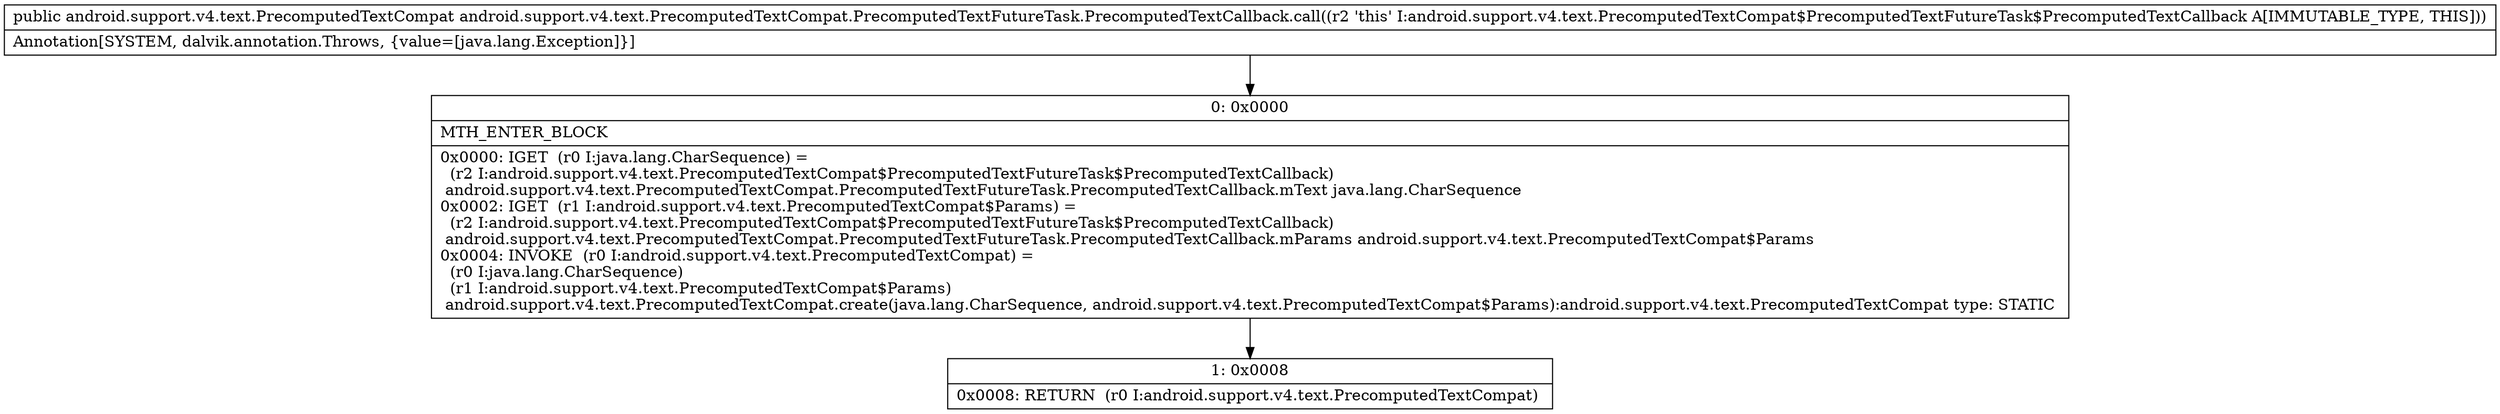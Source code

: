 digraph "CFG forandroid.support.v4.text.PrecomputedTextCompat.PrecomputedTextFutureTask.PrecomputedTextCallback.call()Landroid\/support\/v4\/text\/PrecomputedTextCompat;" {
Node_0 [shape=record,label="{0\:\ 0x0000|MTH_ENTER_BLOCK\l|0x0000: IGET  (r0 I:java.lang.CharSequence) = \l  (r2 I:android.support.v4.text.PrecomputedTextCompat$PrecomputedTextFutureTask$PrecomputedTextCallback)\l android.support.v4.text.PrecomputedTextCompat.PrecomputedTextFutureTask.PrecomputedTextCallback.mText java.lang.CharSequence \l0x0002: IGET  (r1 I:android.support.v4.text.PrecomputedTextCompat$Params) = \l  (r2 I:android.support.v4.text.PrecomputedTextCompat$PrecomputedTextFutureTask$PrecomputedTextCallback)\l android.support.v4.text.PrecomputedTextCompat.PrecomputedTextFutureTask.PrecomputedTextCallback.mParams android.support.v4.text.PrecomputedTextCompat$Params \l0x0004: INVOKE  (r0 I:android.support.v4.text.PrecomputedTextCompat) = \l  (r0 I:java.lang.CharSequence)\l  (r1 I:android.support.v4.text.PrecomputedTextCompat$Params)\l android.support.v4.text.PrecomputedTextCompat.create(java.lang.CharSequence, android.support.v4.text.PrecomputedTextCompat$Params):android.support.v4.text.PrecomputedTextCompat type: STATIC \l}"];
Node_1 [shape=record,label="{1\:\ 0x0008|0x0008: RETURN  (r0 I:android.support.v4.text.PrecomputedTextCompat) \l}"];
MethodNode[shape=record,label="{public android.support.v4.text.PrecomputedTextCompat android.support.v4.text.PrecomputedTextCompat.PrecomputedTextFutureTask.PrecomputedTextCallback.call((r2 'this' I:android.support.v4.text.PrecomputedTextCompat$PrecomputedTextFutureTask$PrecomputedTextCallback A[IMMUTABLE_TYPE, THIS]))  | Annotation[SYSTEM, dalvik.annotation.Throws, \{value=[java.lang.Exception]\}]\l}"];
MethodNode -> Node_0;
Node_0 -> Node_1;
}

